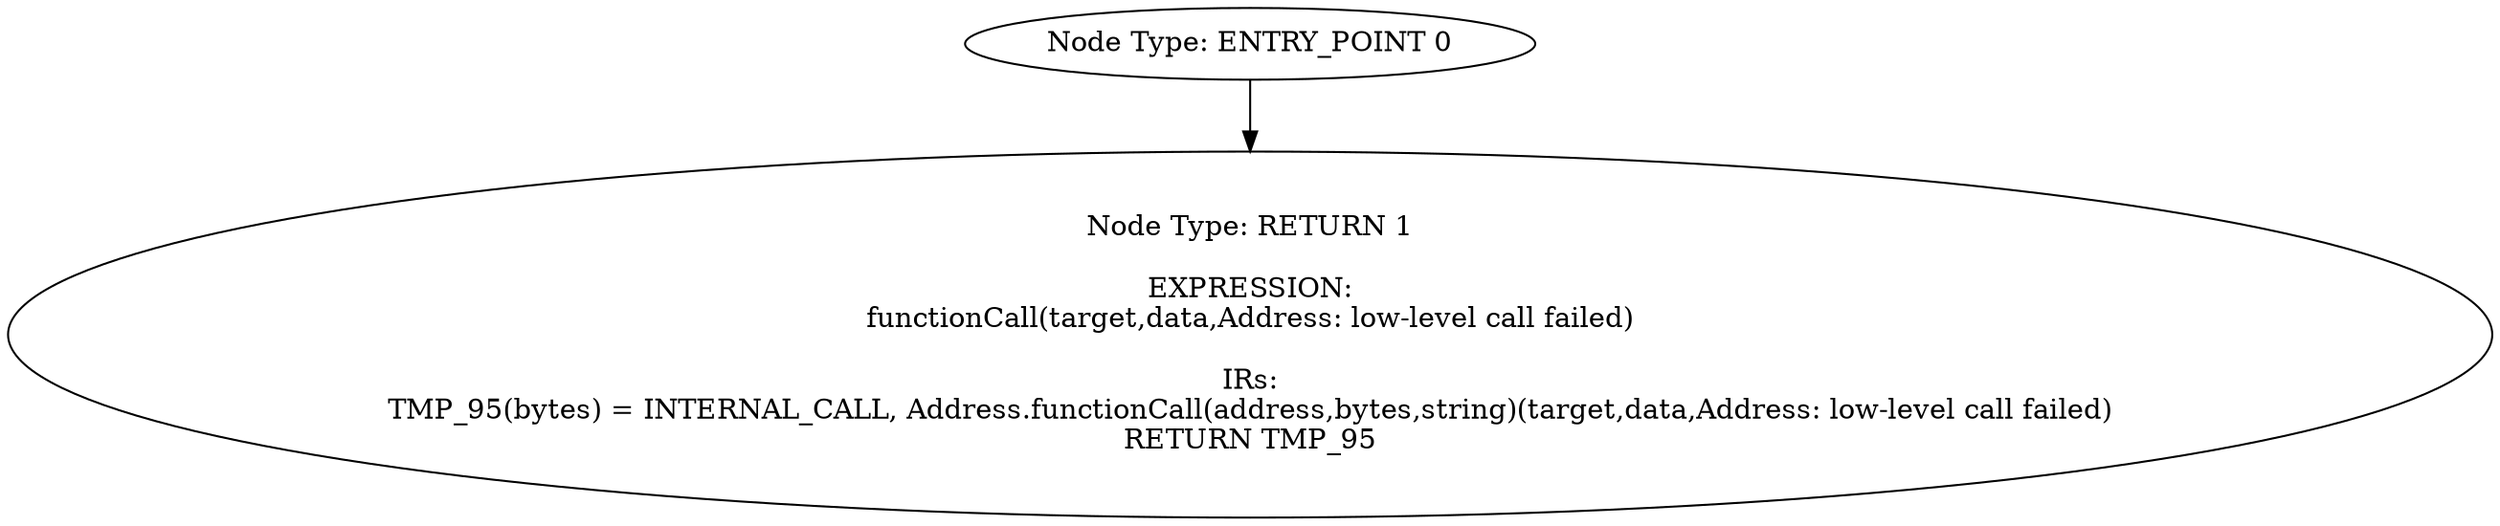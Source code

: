 digraph{
0[label="Node Type: ENTRY_POINT 0
"];
0->1;
1[label="Node Type: RETURN 1

EXPRESSION:
functionCall(target,data,Address: low-level call failed)

IRs:
TMP_95(bytes) = INTERNAL_CALL, Address.functionCall(address,bytes,string)(target,data,Address: low-level call failed)
RETURN TMP_95"];
}
